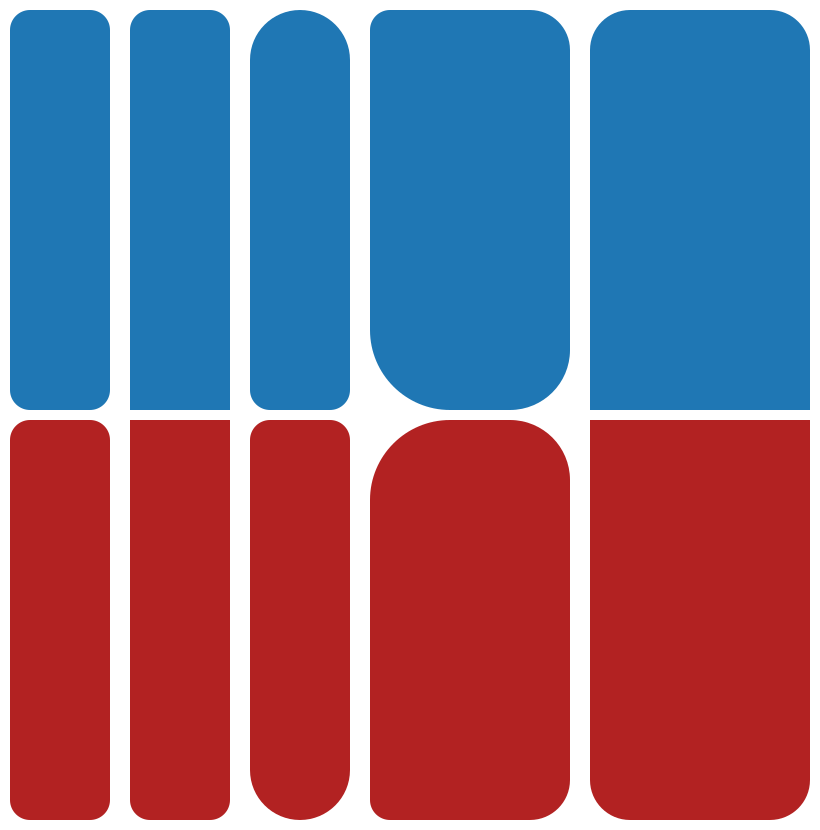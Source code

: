 {
  "$schema": "https://vega.github.io/schema/vega/v6.json",
  "width": 300,
  "height": 200,
  "padding": 5,
  "marks": [
    {
      "type": "rect",
      "encode": {
        "update": {
          "x": {"value": 0},
          "y": {"value": 0},
          "width": {"value": 50},
          "height": {"signal": "height"},
          "fill": {"value": "#1f77b4"},
          "cornerRadius": {"value": 10}
        }
      }
    },
    {
      "type": "rect",
      "encode": {
        "update": {
          "x": {"value": 60},
          "y": {"value": 0},
          "width": {"value": 50},
          "height": {"signal": "height"},
          "fill": {"value": "#1f77b4"},
          "cornerRadiusTopLeft": {"value": 10},
          "cornerRadiusTopRight": {"value": 10}
        }
      }
    },
    {
      "type": "rect",
      "encode": {
        "update": {
          "x": {"value": 120},
          "y": {"value": 0},
          "width": {"value": 50},
          "height": {"signal": "height"},
          "fill": {"value": "#1f77b4"},
          "cornerRadius": {"value": 500},
          "cornerRadiusBottomLeft": {"value": 10},
          "cornerRadiusBottomRight": {"value": 10}
        }
      }
    },
    {
      "type": "rect",
      "encode": {
        "update": {
          "x": {"value": 180},
          "y": {"value": 0},
          "width": {"value": 100},
          "height": {"signal": "height"},
          "fill": {"value": "#1f77b4"},
          "cornerRadiusTopLeft": {"value": 10},
          "cornerRadiusTopRight": {"value": 20},
          "cornerRadiusBottomLeft": {"value": 40},
          "cornerRadiusBottomRight": {"value": 30}
        }
      }
    },
    {
      "type": "rect",
      "encode": {
        "update": {
          "x": {"value": 290},
          "y": {"value": 0},
          "width": {"value": 110},
          "height": {"signal": "height"},
          "fill": {"value": "#1f77b4"},
          "cornerRadius": {"value": 20},
          "cornerRadiusBottomLeft": {"value": -10},
          "cornerRadiusBottomRight": {"value": 0}
        }
      }
    },
    {
      "type": "group",
      "encode": {
        "update": {
          "x": {"value": 0},
          "y": {"signal": "height + 5"},
          "width": {"value": 50},
          "height": {"signal": "height"},
          "fill": {"value": "firebrick"},
          "cornerRadius": {"value": 10}
        }
      }
    },
    {
      "type": "group",
      "encode": {
        "update": {
          "x": {"value": 60},
          "y": {"signal": "height + 5"},
          "width": {"value": 50},
          "height": {"signal": "height"},
          "fill": {"value": "firebrick"},
          "cornerRadiusBottomLeft": {"value": 10},
          "cornerRadiusBottomRight": {"value": 10}
        }
      }
    },
    {
      "type": "group",
      "encode": {
        "update": {
          "x": {"value": 120},
          "y": {"signal": "height + 5"},
          "width": {"value": 50},
          "height": {"signal": "height"},
          "fill": {"value": "firebrick"},
          "cornerRadius": {"value": 500},
          "cornerRadiusTopLeft": {"value": 10},
          "cornerRadiusTopRight": {"value": 10}
        }
      }
    },
    {
      "type": "group",
      "encode": {
        "update": {
          "x": {"value": 180},
          "y": {"signal": "height + 5"},
          "width": {"value": 100},
          "height": {"signal": "height"},
          "fill": {"value": "firebrick"},
          "cornerRadiusTopLeft": {"value": 40},
          "cornerRadiusTopRight": {"value": 30},
          "cornerRadiusBottomLeft": {"value": 10},
          "cornerRadiusBottomRight": {"value": 20}
        }
      }
    },
    {
      "type": "group",
      "encode": {
        "update": {
          "x": {"value": 290},
          "y": {"signal": "height + 5"},
          "width": {"value": 110},
          "height": {"signal": "height"},
          "fill": {"value": "firebrick"},
          "cornerRadius": {"value": 20},
          "cornerRadiusTopLeft": {"value": -10},
          "cornerRadiusTopRight": {"value": 0}
        }
      }
    }
  ]
}